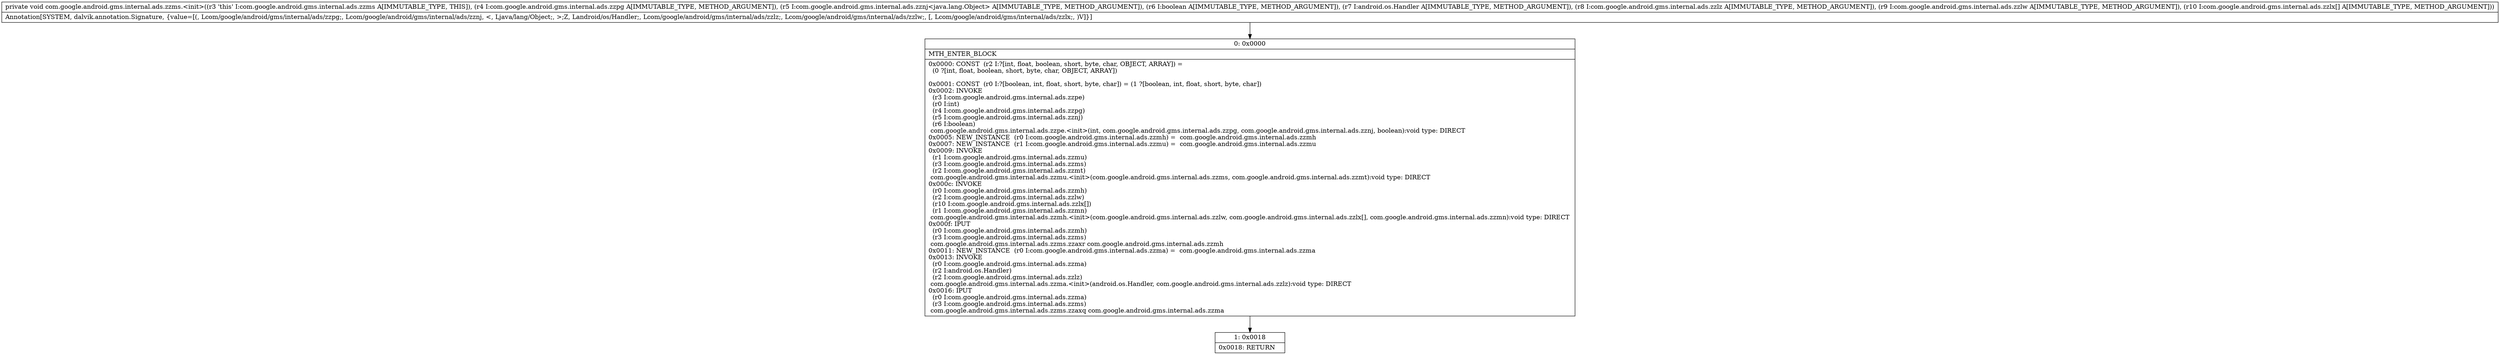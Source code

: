 digraph "CFG forcom.google.android.gms.internal.ads.zzms.\<init\>(Lcom\/google\/android\/gms\/internal\/ads\/zzpg;Lcom\/google\/android\/gms\/internal\/ads\/zznj;ZLandroid\/os\/Handler;Lcom\/google\/android\/gms\/internal\/ads\/zzlz;Lcom\/google\/android\/gms\/internal\/ads\/zzlw;[Lcom\/google\/android\/gms\/internal\/ads\/zzlx;)V" {
Node_0 [shape=record,label="{0\:\ 0x0000|MTH_ENTER_BLOCK\l|0x0000: CONST  (r2 I:?[int, float, boolean, short, byte, char, OBJECT, ARRAY]) = \l  (0 ?[int, float, boolean, short, byte, char, OBJECT, ARRAY])\l \l0x0001: CONST  (r0 I:?[boolean, int, float, short, byte, char]) = (1 ?[boolean, int, float, short, byte, char]) \l0x0002: INVOKE  \l  (r3 I:com.google.android.gms.internal.ads.zzpe)\l  (r0 I:int)\l  (r4 I:com.google.android.gms.internal.ads.zzpg)\l  (r5 I:com.google.android.gms.internal.ads.zznj)\l  (r6 I:boolean)\l com.google.android.gms.internal.ads.zzpe.\<init\>(int, com.google.android.gms.internal.ads.zzpg, com.google.android.gms.internal.ads.zznj, boolean):void type: DIRECT \l0x0005: NEW_INSTANCE  (r0 I:com.google.android.gms.internal.ads.zzmh) =  com.google.android.gms.internal.ads.zzmh \l0x0007: NEW_INSTANCE  (r1 I:com.google.android.gms.internal.ads.zzmu) =  com.google.android.gms.internal.ads.zzmu \l0x0009: INVOKE  \l  (r1 I:com.google.android.gms.internal.ads.zzmu)\l  (r3 I:com.google.android.gms.internal.ads.zzms)\l  (r2 I:com.google.android.gms.internal.ads.zzmt)\l com.google.android.gms.internal.ads.zzmu.\<init\>(com.google.android.gms.internal.ads.zzms, com.google.android.gms.internal.ads.zzmt):void type: DIRECT \l0x000c: INVOKE  \l  (r0 I:com.google.android.gms.internal.ads.zzmh)\l  (r2 I:com.google.android.gms.internal.ads.zzlw)\l  (r10 I:com.google.android.gms.internal.ads.zzlx[])\l  (r1 I:com.google.android.gms.internal.ads.zzmn)\l com.google.android.gms.internal.ads.zzmh.\<init\>(com.google.android.gms.internal.ads.zzlw, com.google.android.gms.internal.ads.zzlx[], com.google.android.gms.internal.ads.zzmn):void type: DIRECT \l0x000f: IPUT  \l  (r0 I:com.google.android.gms.internal.ads.zzmh)\l  (r3 I:com.google.android.gms.internal.ads.zzms)\l com.google.android.gms.internal.ads.zzms.zzaxr com.google.android.gms.internal.ads.zzmh \l0x0011: NEW_INSTANCE  (r0 I:com.google.android.gms.internal.ads.zzma) =  com.google.android.gms.internal.ads.zzma \l0x0013: INVOKE  \l  (r0 I:com.google.android.gms.internal.ads.zzma)\l  (r2 I:android.os.Handler)\l  (r2 I:com.google.android.gms.internal.ads.zzlz)\l com.google.android.gms.internal.ads.zzma.\<init\>(android.os.Handler, com.google.android.gms.internal.ads.zzlz):void type: DIRECT \l0x0016: IPUT  \l  (r0 I:com.google.android.gms.internal.ads.zzma)\l  (r3 I:com.google.android.gms.internal.ads.zzms)\l com.google.android.gms.internal.ads.zzms.zzaxq com.google.android.gms.internal.ads.zzma \l}"];
Node_1 [shape=record,label="{1\:\ 0x0018|0x0018: RETURN   \l}"];
MethodNode[shape=record,label="{private void com.google.android.gms.internal.ads.zzms.\<init\>((r3 'this' I:com.google.android.gms.internal.ads.zzms A[IMMUTABLE_TYPE, THIS]), (r4 I:com.google.android.gms.internal.ads.zzpg A[IMMUTABLE_TYPE, METHOD_ARGUMENT]), (r5 I:com.google.android.gms.internal.ads.zznj\<java.lang.Object\> A[IMMUTABLE_TYPE, METHOD_ARGUMENT]), (r6 I:boolean A[IMMUTABLE_TYPE, METHOD_ARGUMENT]), (r7 I:android.os.Handler A[IMMUTABLE_TYPE, METHOD_ARGUMENT]), (r8 I:com.google.android.gms.internal.ads.zzlz A[IMMUTABLE_TYPE, METHOD_ARGUMENT]), (r9 I:com.google.android.gms.internal.ads.zzlw A[IMMUTABLE_TYPE, METHOD_ARGUMENT]), (r10 I:com.google.android.gms.internal.ads.zzlx[] A[IMMUTABLE_TYPE, METHOD_ARGUMENT]))  | Annotation[SYSTEM, dalvik.annotation.Signature, \{value=[(, Lcom\/google\/android\/gms\/internal\/ads\/zzpg;, Lcom\/google\/android\/gms\/internal\/ads\/zznj, \<, Ljava\/lang\/Object;, \>;Z, Landroid\/os\/Handler;, Lcom\/google\/android\/gms\/internal\/ads\/zzlz;, Lcom\/google\/android\/gms\/internal\/ads\/zzlw;, [, Lcom\/google\/android\/gms\/internal\/ads\/zzlx;, )V]\}]\l}"];
MethodNode -> Node_0;
Node_0 -> Node_1;
}


